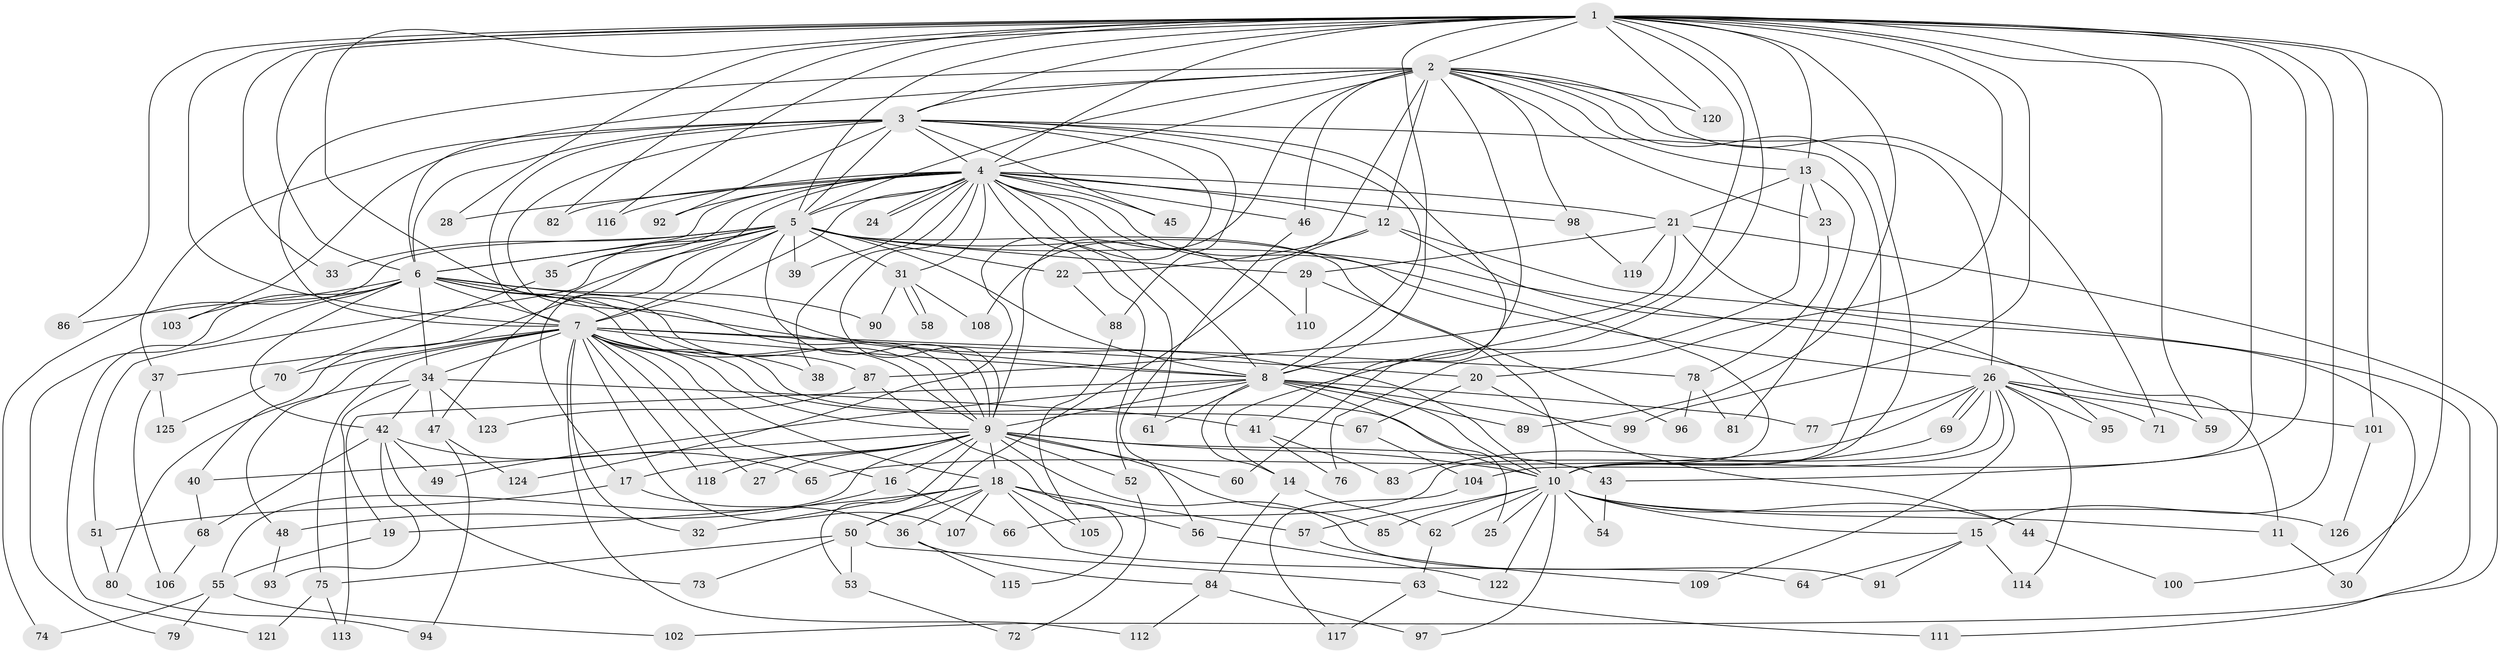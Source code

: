 // Generated by graph-tools (version 1.1) at 2025/49/03/09/25 03:49:35]
// undirected, 126 vertices, 277 edges
graph export_dot {
graph [start="1"]
  node [color=gray90,style=filled];
  1;
  2;
  3;
  4;
  5;
  6;
  7;
  8;
  9;
  10;
  11;
  12;
  13;
  14;
  15;
  16;
  17;
  18;
  19;
  20;
  21;
  22;
  23;
  24;
  25;
  26;
  27;
  28;
  29;
  30;
  31;
  32;
  33;
  34;
  35;
  36;
  37;
  38;
  39;
  40;
  41;
  42;
  43;
  44;
  45;
  46;
  47;
  48;
  49;
  50;
  51;
  52;
  53;
  54;
  55;
  56;
  57;
  58;
  59;
  60;
  61;
  62;
  63;
  64;
  65;
  66;
  67;
  68;
  69;
  70;
  71;
  72;
  73;
  74;
  75;
  76;
  77;
  78;
  79;
  80;
  81;
  82;
  83;
  84;
  85;
  86;
  87;
  88;
  89;
  90;
  91;
  92;
  93;
  94;
  95;
  96;
  97;
  98;
  99;
  100;
  101;
  102;
  103;
  104;
  105;
  106;
  107;
  108;
  109;
  110;
  111;
  112;
  113;
  114;
  115;
  116;
  117;
  118;
  119;
  120;
  121;
  122;
  123;
  124;
  125;
  126;
  1 -- 2;
  1 -- 3;
  1 -- 4;
  1 -- 5;
  1 -- 6;
  1 -- 7;
  1 -- 8;
  1 -- 9;
  1 -- 10;
  1 -- 13;
  1 -- 14;
  1 -- 15;
  1 -- 20;
  1 -- 28;
  1 -- 33;
  1 -- 43;
  1 -- 59;
  1 -- 60;
  1 -- 82;
  1 -- 86;
  1 -- 89;
  1 -- 99;
  1 -- 100;
  1 -- 101;
  1 -- 116;
  1 -- 120;
  2 -- 3;
  2 -- 4;
  2 -- 5;
  2 -- 6;
  2 -- 7;
  2 -- 8;
  2 -- 9;
  2 -- 10;
  2 -- 12;
  2 -- 13;
  2 -- 23;
  2 -- 26;
  2 -- 46;
  2 -- 71;
  2 -- 98;
  2 -- 108;
  2 -- 120;
  3 -- 4;
  3 -- 5;
  3 -- 6;
  3 -- 7;
  3 -- 8;
  3 -- 9;
  3 -- 10;
  3 -- 37;
  3 -- 41;
  3 -- 45;
  3 -- 88;
  3 -- 92;
  3 -- 103;
  3 -- 124;
  4 -- 5;
  4 -- 6;
  4 -- 7;
  4 -- 8;
  4 -- 9;
  4 -- 10;
  4 -- 12;
  4 -- 21;
  4 -- 24;
  4 -- 24;
  4 -- 28;
  4 -- 31;
  4 -- 35;
  4 -- 38;
  4 -- 39;
  4 -- 45;
  4 -- 46;
  4 -- 47;
  4 -- 52;
  4 -- 61;
  4 -- 82;
  4 -- 92;
  4 -- 98;
  4 -- 110;
  4 -- 116;
  5 -- 6;
  5 -- 7;
  5 -- 8;
  5 -- 9;
  5 -- 10;
  5 -- 11;
  5 -- 17;
  5 -- 22;
  5 -- 26;
  5 -- 29;
  5 -- 31;
  5 -- 33;
  5 -- 35;
  5 -- 39;
  5 -- 40;
  5 -- 51;
  5 -- 74;
  6 -- 7;
  6 -- 8;
  6 -- 9;
  6 -- 10;
  6 -- 34;
  6 -- 42;
  6 -- 79;
  6 -- 86;
  6 -- 87;
  6 -- 90;
  6 -- 103;
  6 -- 121;
  7 -- 8;
  7 -- 9;
  7 -- 10;
  7 -- 16;
  7 -- 18;
  7 -- 20;
  7 -- 27;
  7 -- 32;
  7 -- 34;
  7 -- 37;
  7 -- 38;
  7 -- 48;
  7 -- 67;
  7 -- 70;
  7 -- 75;
  7 -- 78;
  7 -- 107;
  7 -- 112;
  7 -- 118;
  8 -- 9;
  8 -- 10;
  8 -- 14;
  8 -- 19;
  8 -- 25;
  8 -- 49;
  8 -- 61;
  8 -- 77;
  8 -- 89;
  8 -- 99;
  9 -- 10;
  9 -- 16;
  9 -- 17;
  9 -- 18;
  9 -- 27;
  9 -- 40;
  9 -- 43;
  9 -- 52;
  9 -- 53;
  9 -- 55;
  9 -- 60;
  9 -- 85;
  9 -- 91;
  9 -- 118;
  10 -- 11;
  10 -- 15;
  10 -- 25;
  10 -- 44;
  10 -- 54;
  10 -- 57;
  10 -- 62;
  10 -- 85;
  10 -- 97;
  10 -- 122;
  10 -- 126;
  11 -- 30;
  12 -- 22;
  12 -- 50;
  12 -- 95;
  12 -- 111;
  13 -- 21;
  13 -- 23;
  13 -- 76;
  13 -- 81;
  14 -- 62;
  14 -- 84;
  15 -- 64;
  15 -- 91;
  15 -- 114;
  16 -- 48;
  16 -- 66;
  17 -- 36;
  17 -- 51;
  18 -- 19;
  18 -- 32;
  18 -- 36;
  18 -- 50;
  18 -- 56;
  18 -- 57;
  18 -- 64;
  18 -- 105;
  18 -- 107;
  19 -- 55;
  20 -- 44;
  20 -- 67;
  21 -- 29;
  21 -- 30;
  21 -- 87;
  21 -- 102;
  21 -- 119;
  22 -- 88;
  23 -- 78;
  26 -- 59;
  26 -- 65;
  26 -- 66;
  26 -- 69;
  26 -- 69;
  26 -- 71;
  26 -- 77;
  26 -- 95;
  26 -- 101;
  26 -- 104;
  26 -- 109;
  26 -- 114;
  29 -- 96;
  29 -- 110;
  31 -- 58;
  31 -- 58;
  31 -- 90;
  31 -- 108;
  34 -- 41;
  34 -- 42;
  34 -- 47;
  34 -- 80;
  34 -- 113;
  34 -- 123;
  35 -- 70;
  36 -- 84;
  36 -- 115;
  37 -- 106;
  37 -- 125;
  40 -- 68;
  41 -- 76;
  41 -- 83;
  42 -- 49;
  42 -- 65;
  42 -- 68;
  42 -- 73;
  42 -- 93;
  43 -- 54;
  44 -- 100;
  46 -- 56;
  47 -- 94;
  47 -- 124;
  48 -- 93;
  50 -- 53;
  50 -- 63;
  50 -- 73;
  50 -- 75;
  51 -- 80;
  52 -- 72;
  53 -- 72;
  55 -- 74;
  55 -- 79;
  55 -- 102;
  56 -- 122;
  57 -- 109;
  62 -- 63;
  63 -- 111;
  63 -- 117;
  67 -- 104;
  68 -- 106;
  69 -- 83;
  70 -- 125;
  75 -- 113;
  75 -- 121;
  78 -- 81;
  78 -- 96;
  80 -- 94;
  84 -- 97;
  84 -- 112;
  87 -- 115;
  87 -- 123;
  88 -- 105;
  98 -- 119;
  101 -- 126;
  104 -- 117;
}
